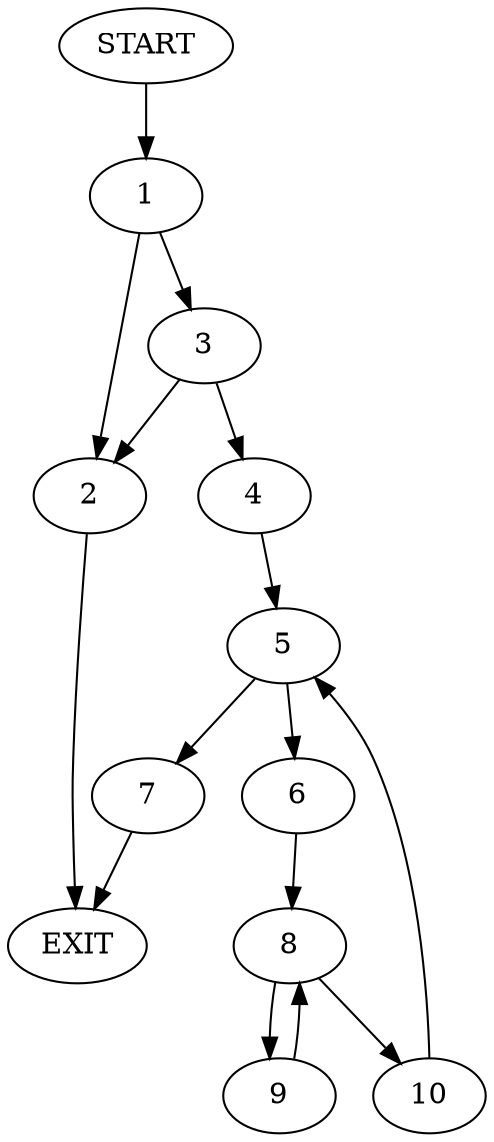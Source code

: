 digraph {
0 [label="START"]
11 [label="EXIT"]
0 -> 1
1 -> 2
1 -> 3
2 -> 11
3 -> 2
3 -> 4
4 -> 5
5 -> 6
5 -> 7
6 -> 8
7 -> 11
8 -> 9
8 -> 10
10 -> 5
9 -> 8
}
